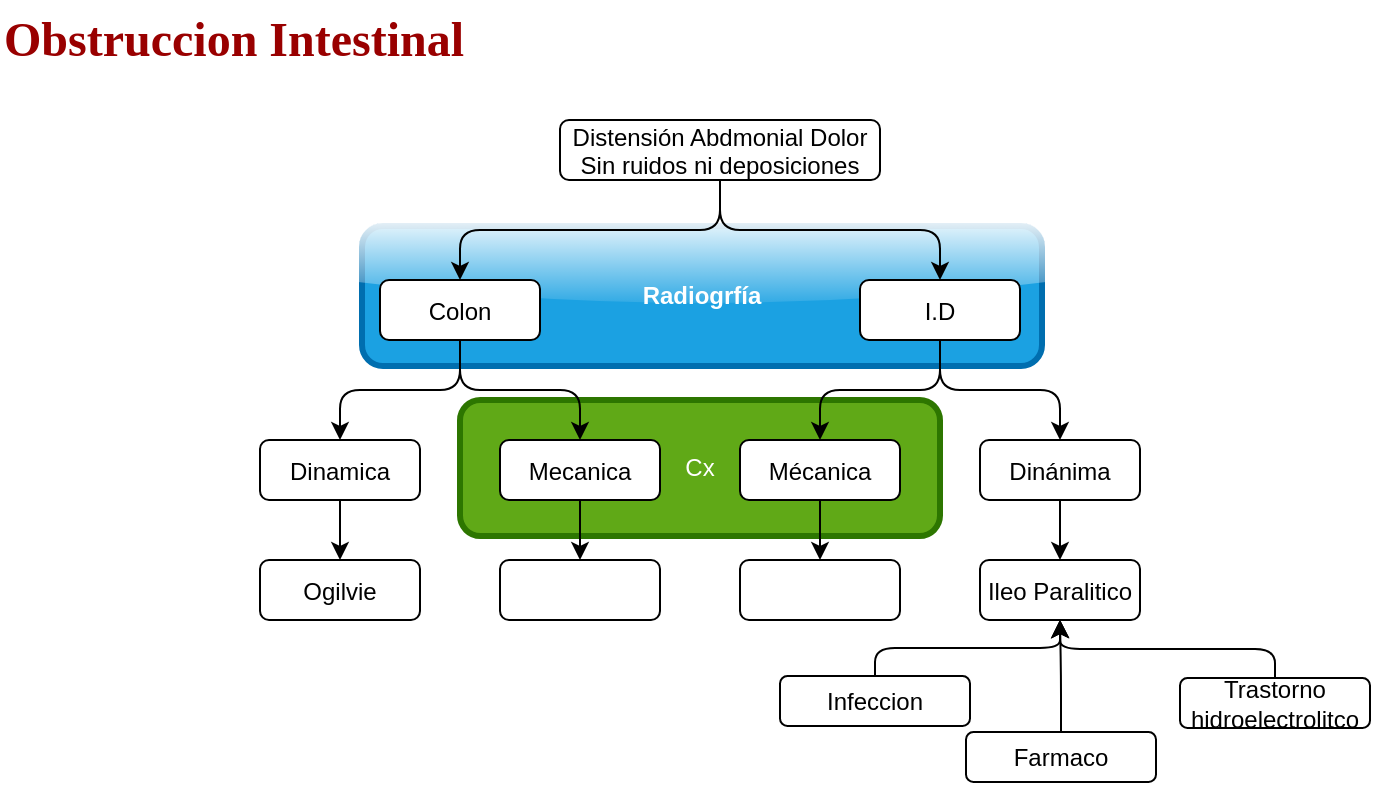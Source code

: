 <mxfile version="21.0.10" type="github"><diagram name="Página-1" id="Fpuk0NBMm80s_NnI098_"><mxGraphModel dx="787" dy="506" grid="1" gridSize="10" guides="1" tooltips="1" connect="1" arrows="1" fold="1" page="1" pageScale="1" pageWidth="850" pageHeight="1100" math="0" shadow="0"><root><mxCell id="0"/><mxCell id="1" parent="0"/><mxCell id="boihqAiDFXftGaCO_2Xg-62" value="Cx" style="rounded=1;whiteSpace=wrap;html=1;fillColor=#60a917;fontColor=#ffffff;strokeColor=#2D7600;strokeWidth=3;glass=0;" vertex="1" parent="1"><mxGeometry x="270" y="200" width="240" height="68" as="geometry"/></mxCell><mxCell id="boihqAiDFXftGaCO_2Xg-49" value="&lt;b&gt;Radiogrfía&lt;/b&gt;" style="rounded=1;whiteSpace=wrap;html=1;fillColor=#1ba1e2;strokeColor=#006EAF;glass=1;fontColor=#ffffff;strokeWidth=3;" vertex="1" parent="1"><mxGeometry x="221" y="113" width="340" height="70" as="geometry"/></mxCell><mxCell id="boihqAiDFXftGaCO_2Xg-1" value="&lt;div&gt;Obstruccion Intestinal&lt;br&gt;&lt;/div&gt;" style="text;strokeColor=none;fillColor=none;html=1;fontSize=24;fontStyle=1;verticalAlign=middle;align=left;fontColor=#990000;fontFamily=Verdana;" vertex="1" parent="1"><mxGeometry x="40" width="310" height="40" as="geometry"/></mxCell><mxCell id="boihqAiDFXftGaCO_2Xg-28" value="Distensión Abdmonial Dolor&#xA;Sin ruidos ni deposiciones" style="ellipse;shape=label;perimeter=rectanglePerimeter;rounded=1;" vertex="1" parent="1"><mxGeometry x="320" y="60" width="160" height="30" as="geometry"/></mxCell><mxCell id="boihqAiDFXftGaCO_2Xg-29" value="Colon" style="rounded=1;" vertex="1" parent="1"><mxGeometry x="230" y="140" width="80" height="30" as="geometry"/></mxCell><mxCell id="boihqAiDFXftGaCO_2Xg-30" value="" style="edgeStyle=elbowEdgeStyle;elbow=vertical;" edge="1" source="boihqAiDFXftGaCO_2Xg-28" target="boihqAiDFXftGaCO_2Xg-29" parent="1"><mxGeometry relative="1" as="geometry"/></mxCell><mxCell id="boihqAiDFXftGaCO_2Xg-31" value="I.D" style="rounded=1;" vertex="1" parent="1"><mxGeometry x="470" y="140" width="80" height="30" as="geometry"/></mxCell><mxCell id="boihqAiDFXftGaCO_2Xg-32" value="" style="edgeStyle=elbowEdgeStyle;elbow=vertical;" edge="1" source="boihqAiDFXftGaCO_2Xg-28" target="boihqAiDFXftGaCO_2Xg-31" parent="1"><mxGeometry relative="1" as="geometry"/></mxCell><mxCell id="boihqAiDFXftGaCO_2Xg-64" value="" style="edgeStyle=orthogonalEdgeStyle;rounded=0;orthogonalLoop=1;jettySize=auto;html=1;" edge="1" parent="1" source="boihqAiDFXftGaCO_2Xg-33" target="boihqAiDFXftGaCO_2Xg-63"><mxGeometry relative="1" as="geometry"/></mxCell><mxCell id="boihqAiDFXftGaCO_2Xg-33" value="Dinamica" style="rounded=1;" vertex="1" parent="1"><mxGeometry x="170" y="220" width="80" height="30" as="geometry"/></mxCell><mxCell id="boihqAiDFXftGaCO_2Xg-34" value="" style="edgeStyle=elbowEdgeStyle;elbow=vertical;" edge="1" source="boihqAiDFXftGaCO_2Xg-29" target="boihqAiDFXftGaCO_2Xg-33" parent="1"><mxGeometry relative="1" as="geometry"/></mxCell><mxCell id="boihqAiDFXftGaCO_2Xg-44" value="" style="edgeStyle=orthogonalEdgeStyle;rounded=0;orthogonalLoop=1;jettySize=auto;html=1;" edge="1" parent="1" source="boihqAiDFXftGaCO_2Xg-35" target="boihqAiDFXftGaCO_2Xg-43"><mxGeometry relative="1" as="geometry"/></mxCell><mxCell id="boihqAiDFXftGaCO_2Xg-35" value="Mecanica" style="rounded=1;" vertex="1" parent="1"><mxGeometry x="290" y="220" width="80" height="30" as="geometry"/></mxCell><mxCell id="boihqAiDFXftGaCO_2Xg-36" value="" style="edgeStyle=elbowEdgeStyle;elbow=vertical;" edge="1" source="boihqAiDFXftGaCO_2Xg-29" target="boihqAiDFXftGaCO_2Xg-35" parent="1"><mxGeometry relative="1" as="geometry"/></mxCell><mxCell id="boihqAiDFXftGaCO_2Xg-46" value="" style="edgeStyle=orthogonalEdgeStyle;rounded=0;orthogonalLoop=1;jettySize=auto;html=1;" edge="1" parent="1" source="boihqAiDFXftGaCO_2Xg-37" target="boihqAiDFXftGaCO_2Xg-45"><mxGeometry relative="1" as="geometry"/></mxCell><mxCell id="boihqAiDFXftGaCO_2Xg-37" value="Mécanica" style="rounded=1;" vertex="1" parent="1"><mxGeometry x="410" y="220" width="80" height="30" as="geometry"/></mxCell><mxCell id="boihqAiDFXftGaCO_2Xg-38" value="" style="edgeStyle=elbowEdgeStyle;elbow=vertical;" edge="1" source="boihqAiDFXftGaCO_2Xg-31" target="boihqAiDFXftGaCO_2Xg-37" parent="1"><mxGeometry relative="1" as="geometry"/></mxCell><mxCell id="boihqAiDFXftGaCO_2Xg-48" value="" style="edgeStyle=orthogonalEdgeStyle;rounded=0;orthogonalLoop=1;jettySize=auto;html=1;" edge="1" parent="1" source="boihqAiDFXftGaCO_2Xg-39" target="boihqAiDFXftGaCO_2Xg-47"><mxGeometry relative="1" as="geometry"/></mxCell><mxCell id="boihqAiDFXftGaCO_2Xg-39" value="Dinánima" style="rounded=1;" vertex="1" parent="1"><mxGeometry x="530" y="220" width="80" height="30" as="geometry"/></mxCell><mxCell id="boihqAiDFXftGaCO_2Xg-40" value="" style="edgeStyle=elbowEdgeStyle;elbow=vertical;" edge="1" source="boihqAiDFXftGaCO_2Xg-31" target="boihqAiDFXftGaCO_2Xg-39" parent="1"><mxGeometry relative="1" as="geometry"/></mxCell><mxCell id="boihqAiDFXftGaCO_2Xg-43" value="" style="rounded=1;" vertex="1" parent="1"><mxGeometry x="290" y="280" width="80" height="30" as="geometry"/></mxCell><mxCell id="boihqAiDFXftGaCO_2Xg-45" value="" style="rounded=1;" vertex="1" parent="1"><mxGeometry x="410" y="280" width="80" height="30" as="geometry"/></mxCell><mxCell id="boihqAiDFXftGaCO_2Xg-47" value="Ileo Paralitico" style="rounded=1;" vertex="1" parent="1"><mxGeometry x="530" y="280" width="80" height="30" as="geometry"/></mxCell><mxCell id="boihqAiDFXftGaCO_2Xg-60" style="edgeStyle=elbowEdgeStyle;rounded=1;orthogonalLoop=1;jettySize=auto;html=1;entryX=0.5;entryY=1;entryDx=0;entryDy=0;elbow=vertical;" edge="1" parent="1" source="boihqAiDFXftGaCO_2Xg-56" target="boihqAiDFXftGaCO_2Xg-47"><mxGeometry relative="1" as="geometry"/></mxCell><mxCell id="boihqAiDFXftGaCO_2Xg-56" value="Infeccion" style="ellipse;whiteSpace=wrap;html=1;shape=label;perimeter=rectanglePerimeter;rounded=1;" vertex="1" parent="1"><mxGeometry x="430" y="338" width="95" height="25" as="geometry"/></mxCell><mxCell id="boihqAiDFXftGaCO_2Xg-59" style="edgeStyle=elbowEdgeStyle;rounded=1;orthogonalLoop=1;jettySize=auto;html=1;entryX=0.5;entryY=1;entryDx=0;entryDy=0;elbow=vertical;" edge="1" parent="1" source="boihqAiDFXftGaCO_2Xg-57" target="boihqAiDFXftGaCO_2Xg-47"><mxGeometry relative="1" as="geometry"/></mxCell><mxCell id="boihqAiDFXftGaCO_2Xg-57" value="Farmaco" style="ellipse;whiteSpace=wrap;html=1;shape=label;perimeter=rectanglePerimeter;rounded=1;" vertex="1" parent="1"><mxGeometry x="523" y="366" width="95" height="25" as="geometry"/></mxCell><mxCell id="boihqAiDFXftGaCO_2Xg-61" style="edgeStyle=elbowEdgeStyle;rounded=1;orthogonalLoop=1;jettySize=auto;html=1;entryX=0.5;entryY=1;entryDx=0;entryDy=0;elbow=vertical;" edge="1" parent="1" source="boihqAiDFXftGaCO_2Xg-58" target="boihqAiDFXftGaCO_2Xg-47"><mxGeometry relative="1" as="geometry"/></mxCell><mxCell id="boihqAiDFXftGaCO_2Xg-58" value="Trastorno hidroelectrolitco" style="ellipse;whiteSpace=wrap;html=1;shape=label;perimeter=rectanglePerimeter;rounded=1;" vertex="1" parent="1"><mxGeometry x="630" y="339" width="95" height="25" as="geometry"/></mxCell><mxCell id="boihqAiDFXftGaCO_2Xg-63" value="Ogilvie" style="rounded=1;" vertex="1" parent="1"><mxGeometry x="170" y="280" width="80" height="30" as="geometry"/></mxCell></root></mxGraphModel></diagram></mxfile>